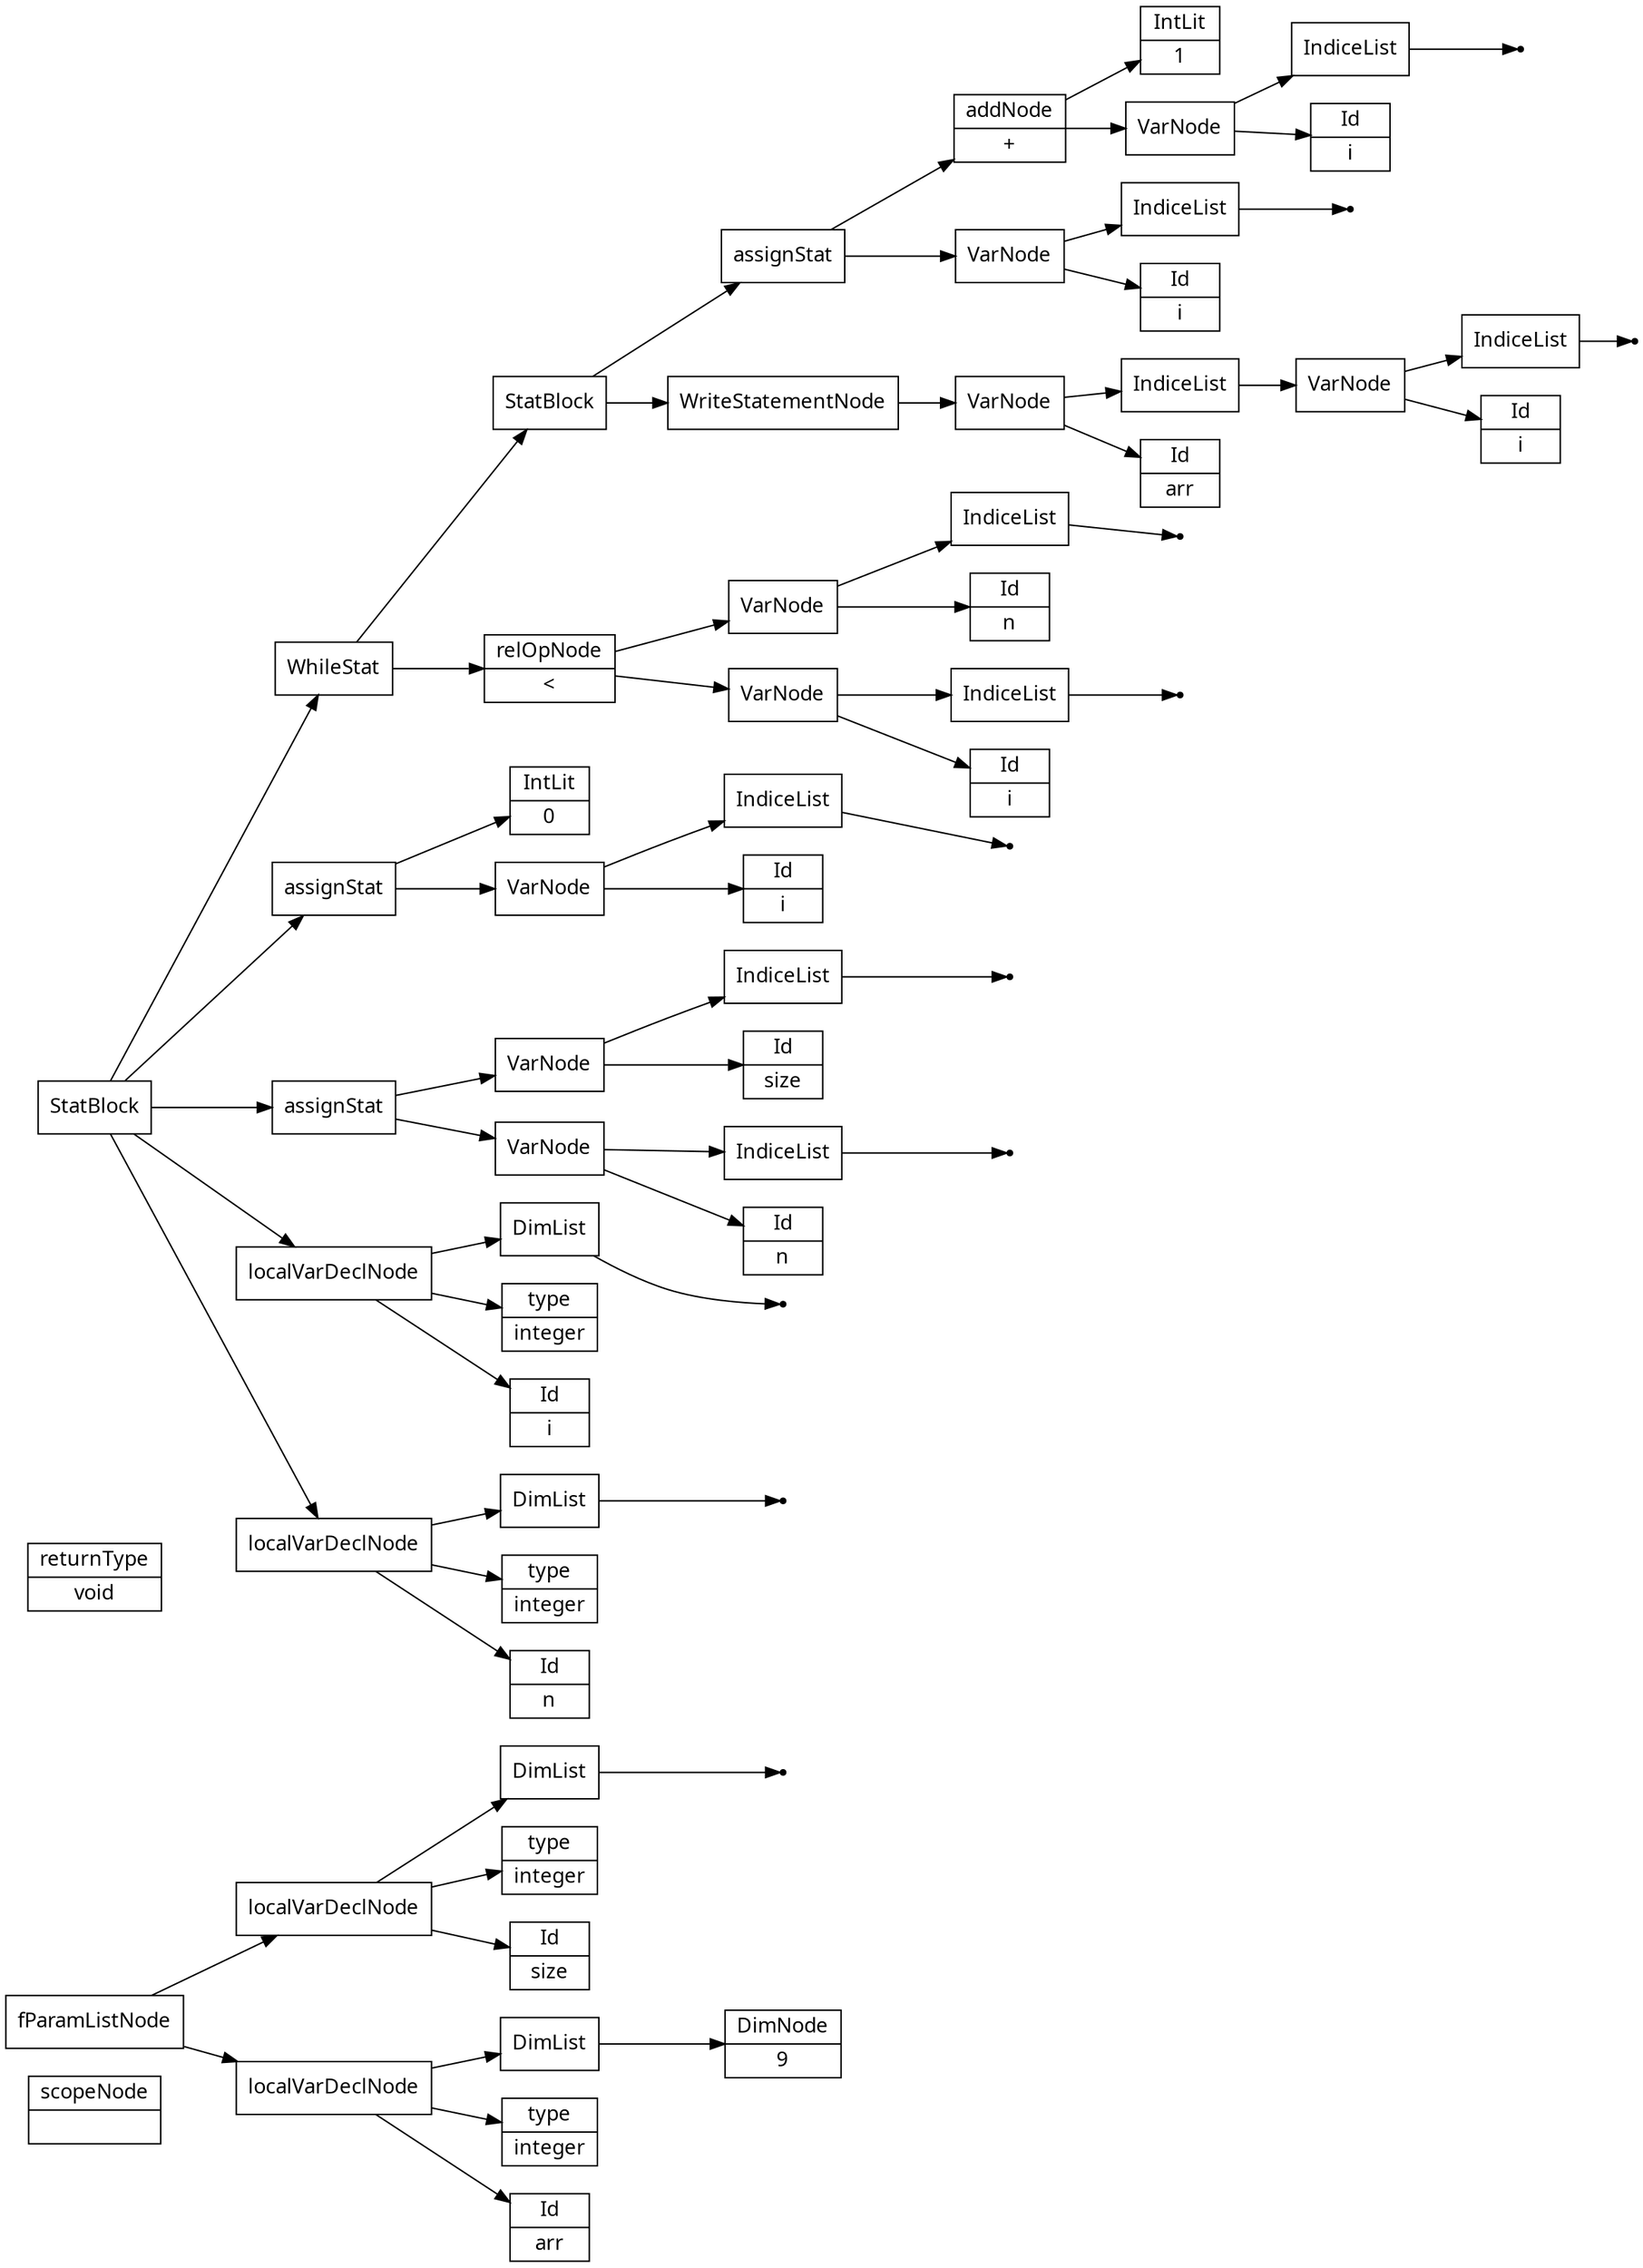 digraph AST {
node [shape=record];
 node [fontname=Sans];charset="UTF-8" splines=true splines=spline rankdir =LR ordering="out"
1[label="scopeNode| "];
3[label="Id|arr"];
4[label="type|integer"];
6[label="DimNode|9"];
7[label="DimList"];
7->6;
8[label="localVarDeclNode"];
8->7;
8->4;
8->3;
9[label="Id|size"];
10[label="type|integer"];
none12[shape="point"];
13[label="DimList"];
13->none12;
14[label="localVarDeclNode"];
14->13;
14->10;
14->9;
15[label="fParamListNode"];
15->14;
15->8;
16[label="returnType|void"];
18[label="Id|n"];
19[label="type|integer"];
none21[shape="point"];
22[label="DimList"];
22->none21;
23[label="localVarDeclNode"];
23->22;
23->19;
23->18;
24[label="Id|i"];
25[label="type|integer"];
none27[shape="point"];
28[label="DimList"];
28->none27;
29[label="localVarDeclNode"];
29->28;
29->25;
29->24;
30[label="Id|n"];
none32[shape="point"];
33[label="IndiceList"];
33->none32;
34[label="VarNode"];
34->33;
34->30;
35[label="Id|size"];
none37[shape="point"];
38[label="IndiceList"];
38->none37;
39[label="VarNode"];
39->38;
39->35;
40[label="assignStat"];
40->39;
40->34;
41[label="Id|i"];
none43[shape="point"];
44[label="IndiceList"];
44->none43;
45[label="VarNode"];
45->44;
45->41;
46[label="IntLit|0"];
47[label="assignStat"];
47->46;
47->45;
48[label="Id|i"];
none50[shape="point"];
51[label="IndiceList"];
51->none50;
52[label="VarNode"];
52->51;
52->48;
53[label="relOpNode|\<"];
54[label="Id|n"];
none56[shape="point"];
57[label="IndiceList"];
57->none56;
58[label="VarNode"];
58->57;
58->54;
53->58;
53->52;
60[label="Id|arr"];
62[label="Id|i"];
none64[shape="point"];
65[label="IndiceList"];
65->none64;
66[label="VarNode"];
66->65;
66->62;
67[label="IndiceList"];
67->66;
68[label="VarNode"];
68->67;
68->60;
69[label="WriteStatementNode"];
69->68;
70[label="Id|i"];
none72[shape="point"];
73[label="IndiceList"];
73->none72;
74[label="VarNode"];
74->73;
74->70;
75[label="Id|i"];
none77[shape="point"];
78[label="IndiceList"];
78->none77;
79[label="VarNode"];
79->78;
79->75;
80[label="addNode|+"];
81[label="IntLit|1"];
80->81;
80->79;
82[label="assignStat"];
82->80;
82->74;
83[label="StatBlock"];
83->82;
83->69;
84[label="WhileStat"];
84->83;
84->53;
85[label="StatBlock"];
85->84;
85->47;
85->40;
85->29;
85->23;
}